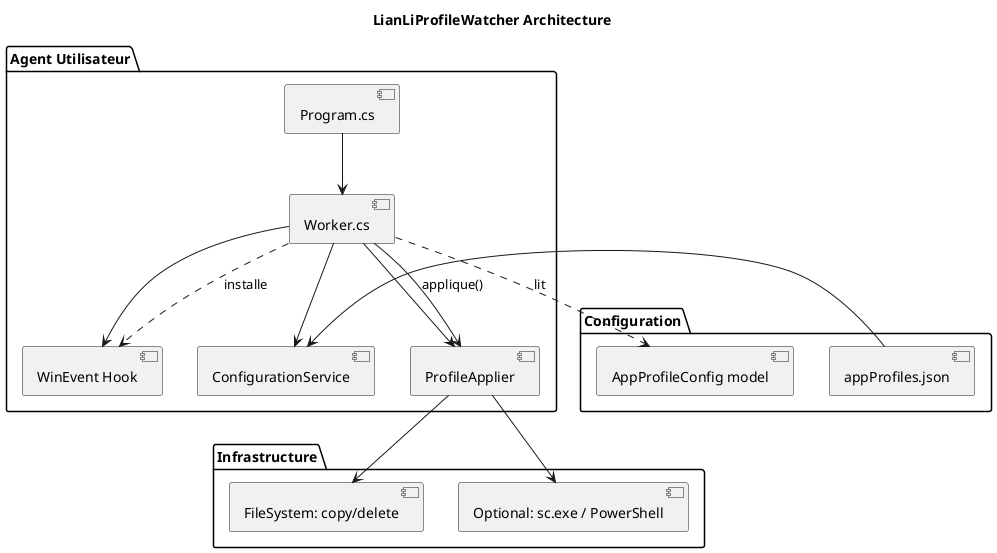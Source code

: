 @startuml a
title LianLiProfileWatcher Architecture

package "Agent Utilisateur" {
  [Program.cs] --> [Worker.cs]
  [Worker.cs] --> [WinEvent Hook]
  [Worker.cs] --> [ConfigurationService]
  [Worker.cs] --> [ProfileApplier]
}

package "Infrastructure" {
  [ProfileApplier] --> [FileSystem: copy/delete]
  [ProfileApplier] --> [Optional: sc.exe / PowerShell]
}

package "Configuration" {
  [appProfiles.json] --> [ConfigurationService]
  [AppProfileConfig model]
}

[Worker.cs] ..> [AppProfileConfig model]     : lit
[Worker.cs] ..> [WinEvent Hook]              : installe
[Worker.cs] --> [ProfileApplier]             : applique()
@enduml